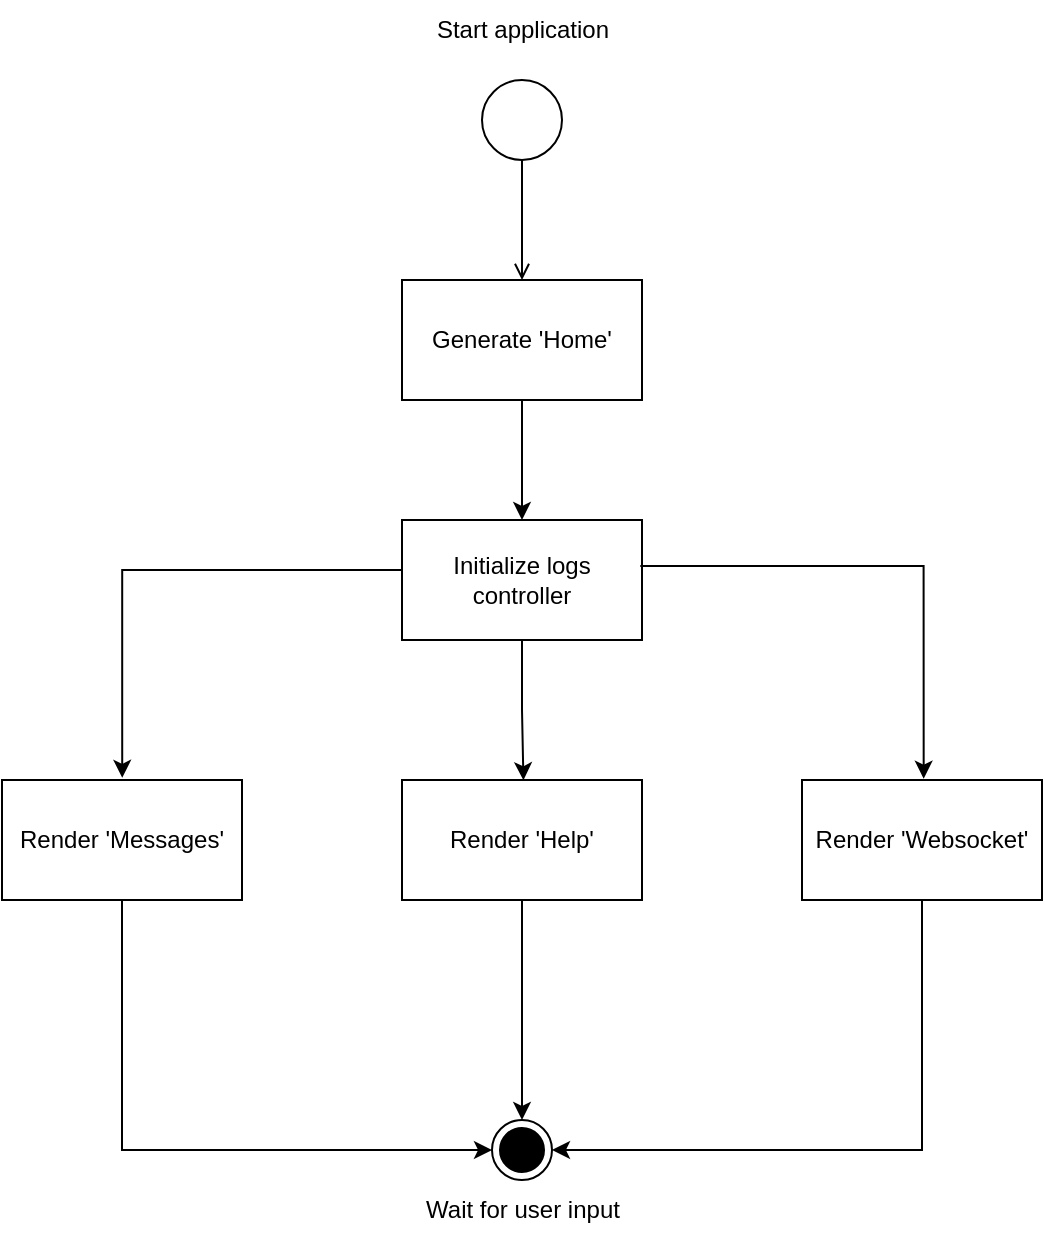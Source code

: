 <mxfile version="23.0.2" type="device">
  <diagram name="Page-1" id="sciuVL1iwkz0c2octCnq">
    <mxGraphModel dx="655" dy="680" grid="1" gridSize="10" guides="1" tooltips="1" connect="1" arrows="1" fold="1" page="1" pageScale="1" pageWidth="827" pageHeight="1169" math="0" shadow="0">
      <root>
        <mxCell id="0" />
        <mxCell id="1" parent="0" />
        <mxCell id="QKGu-vyqcB4CPgLM2M36-1" value="" style="ellipse;html=1;" vertex="1" parent="1">
          <mxGeometry x="400" y="50" width="40" height="40" as="geometry" />
        </mxCell>
        <mxCell id="QKGu-vyqcB4CPgLM2M36-2" value="" style="endArrow=open;html=1;rounded=0;align=center;verticalAlign=top;endFill=0;labelBackgroundColor=none;endSize=6;" edge="1" source="QKGu-vyqcB4CPgLM2M36-1" parent="1">
          <mxGeometry relative="1" as="geometry">
            <mxPoint x="420" y="150" as="targetPoint" />
          </mxGeometry>
        </mxCell>
        <mxCell id="QKGu-vyqcB4CPgLM2M36-3" value="Start application" style="text;html=1;align=center;verticalAlign=middle;resizable=0;points=[];autosize=1;strokeColor=none;fillColor=none;" vertex="1" parent="1">
          <mxGeometry x="365" y="10" width="110" height="30" as="geometry" />
        </mxCell>
        <mxCell id="QKGu-vyqcB4CPgLM2M36-7" style="edgeStyle=orthogonalEdgeStyle;rounded=0;orthogonalLoop=1;jettySize=auto;html=1;entryX=0.5;entryY=0;entryDx=0;entryDy=0;" edge="1" parent="1" source="QKGu-vyqcB4CPgLM2M36-5" target="QKGu-vyqcB4CPgLM2M36-6">
          <mxGeometry relative="1" as="geometry" />
        </mxCell>
        <mxCell id="QKGu-vyqcB4CPgLM2M36-5" value="Generate &#39;Home&#39;" style="rounded=0;whiteSpace=wrap;html=1;" vertex="1" parent="1">
          <mxGeometry x="360" y="150" width="120" height="60" as="geometry" />
        </mxCell>
        <mxCell id="QKGu-vyqcB4CPgLM2M36-21" style="edgeStyle=orthogonalEdgeStyle;rounded=0;orthogonalLoop=1;jettySize=auto;html=1;entryX=0.506;entryY=0.002;entryDx=0;entryDy=0;entryPerimeter=0;" edge="1" parent="1" source="QKGu-vyqcB4CPgLM2M36-6" target="QKGu-vyqcB4CPgLM2M36-8">
          <mxGeometry relative="1" as="geometry" />
        </mxCell>
        <mxCell id="QKGu-vyqcB4CPgLM2M36-6" value="Initialize logs controller" style="rounded=0;whiteSpace=wrap;html=1;" vertex="1" parent="1">
          <mxGeometry x="360" y="270" width="120" height="60" as="geometry" />
        </mxCell>
        <mxCell id="QKGu-vyqcB4CPgLM2M36-24" style="edgeStyle=orthogonalEdgeStyle;rounded=0;orthogonalLoop=1;jettySize=auto;html=1;entryX=0.5;entryY=0;entryDx=0;entryDy=0;" edge="1" parent="1" source="QKGu-vyqcB4CPgLM2M36-8" target="QKGu-vyqcB4CPgLM2M36-22">
          <mxGeometry relative="1" as="geometry" />
        </mxCell>
        <mxCell id="QKGu-vyqcB4CPgLM2M36-8" value="Render &#39;Help&#39;" style="rounded=0;whiteSpace=wrap;html=1;" vertex="1" parent="1">
          <mxGeometry x="360" y="400" width="120" height="60" as="geometry" />
        </mxCell>
        <mxCell id="QKGu-vyqcB4CPgLM2M36-25" style="edgeStyle=orthogonalEdgeStyle;rounded=0;orthogonalLoop=1;jettySize=auto;html=1;entryX=0;entryY=0.5;entryDx=0;entryDy=0;exitX=0.5;exitY=1;exitDx=0;exitDy=0;" edge="1" parent="1" source="QKGu-vyqcB4CPgLM2M36-9" target="QKGu-vyqcB4CPgLM2M36-22">
          <mxGeometry relative="1" as="geometry" />
        </mxCell>
        <mxCell id="QKGu-vyqcB4CPgLM2M36-9" value="Render &#39;Messages&#39;" style="rounded=0;whiteSpace=wrap;html=1;" vertex="1" parent="1">
          <mxGeometry x="160" y="400" width="120" height="60" as="geometry" />
        </mxCell>
        <mxCell id="QKGu-vyqcB4CPgLM2M36-16" style="edgeStyle=orthogonalEdgeStyle;rounded=0;orthogonalLoop=1;jettySize=auto;html=1;entryX=0.501;entryY=-0.018;entryDx=0;entryDy=0;entryPerimeter=0;exitX=-0.002;exitY=0.417;exitDx=0;exitDy=0;exitPerimeter=0;" edge="1" parent="1" source="QKGu-vyqcB4CPgLM2M36-6" target="QKGu-vyqcB4CPgLM2M36-9">
          <mxGeometry relative="1" as="geometry" />
        </mxCell>
        <mxCell id="QKGu-vyqcB4CPgLM2M36-17" style="edgeStyle=orthogonalEdgeStyle;rounded=0;orthogonalLoop=1;jettySize=auto;html=1;entryX=0.507;entryY=-0.011;entryDx=0;entryDy=0;entryPerimeter=0;exitX=0.993;exitY=0.383;exitDx=0;exitDy=0;exitPerimeter=0;" edge="1" parent="1" source="QKGu-vyqcB4CPgLM2M36-6" target="QKGu-vyqcB4CPgLM2M36-20">
          <mxGeometry relative="1" as="geometry" />
        </mxCell>
        <mxCell id="QKGu-vyqcB4CPgLM2M36-23" style="edgeStyle=orthogonalEdgeStyle;rounded=0;orthogonalLoop=1;jettySize=auto;html=1;entryX=1;entryY=0.5;entryDx=0;entryDy=0;exitX=0.5;exitY=1;exitDx=0;exitDy=0;" edge="1" parent="1" source="QKGu-vyqcB4CPgLM2M36-20" target="QKGu-vyqcB4CPgLM2M36-22">
          <mxGeometry relative="1" as="geometry" />
        </mxCell>
        <mxCell id="QKGu-vyqcB4CPgLM2M36-20" value="Render &#39;Websocket&#39;" style="rounded=0;whiteSpace=wrap;html=1;" vertex="1" parent="1">
          <mxGeometry x="560" y="400" width="120" height="60" as="geometry" />
        </mxCell>
        <mxCell id="QKGu-vyqcB4CPgLM2M36-22" value="" style="ellipse;html=1;shape=endState;fillColor=strokeColor;" vertex="1" parent="1">
          <mxGeometry x="405" y="570" width="30" height="30" as="geometry" />
        </mxCell>
        <mxCell id="QKGu-vyqcB4CPgLM2M36-26" value="Wait for user input" style="text;html=1;align=center;verticalAlign=middle;resizable=0;points=[];autosize=1;strokeColor=none;fillColor=none;" vertex="1" parent="1">
          <mxGeometry x="360" y="600" width="120" height="30" as="geometry" />
        </mxCell>
      </root>
    </mxGraphModel>
  </diagram>
</mxfile>
